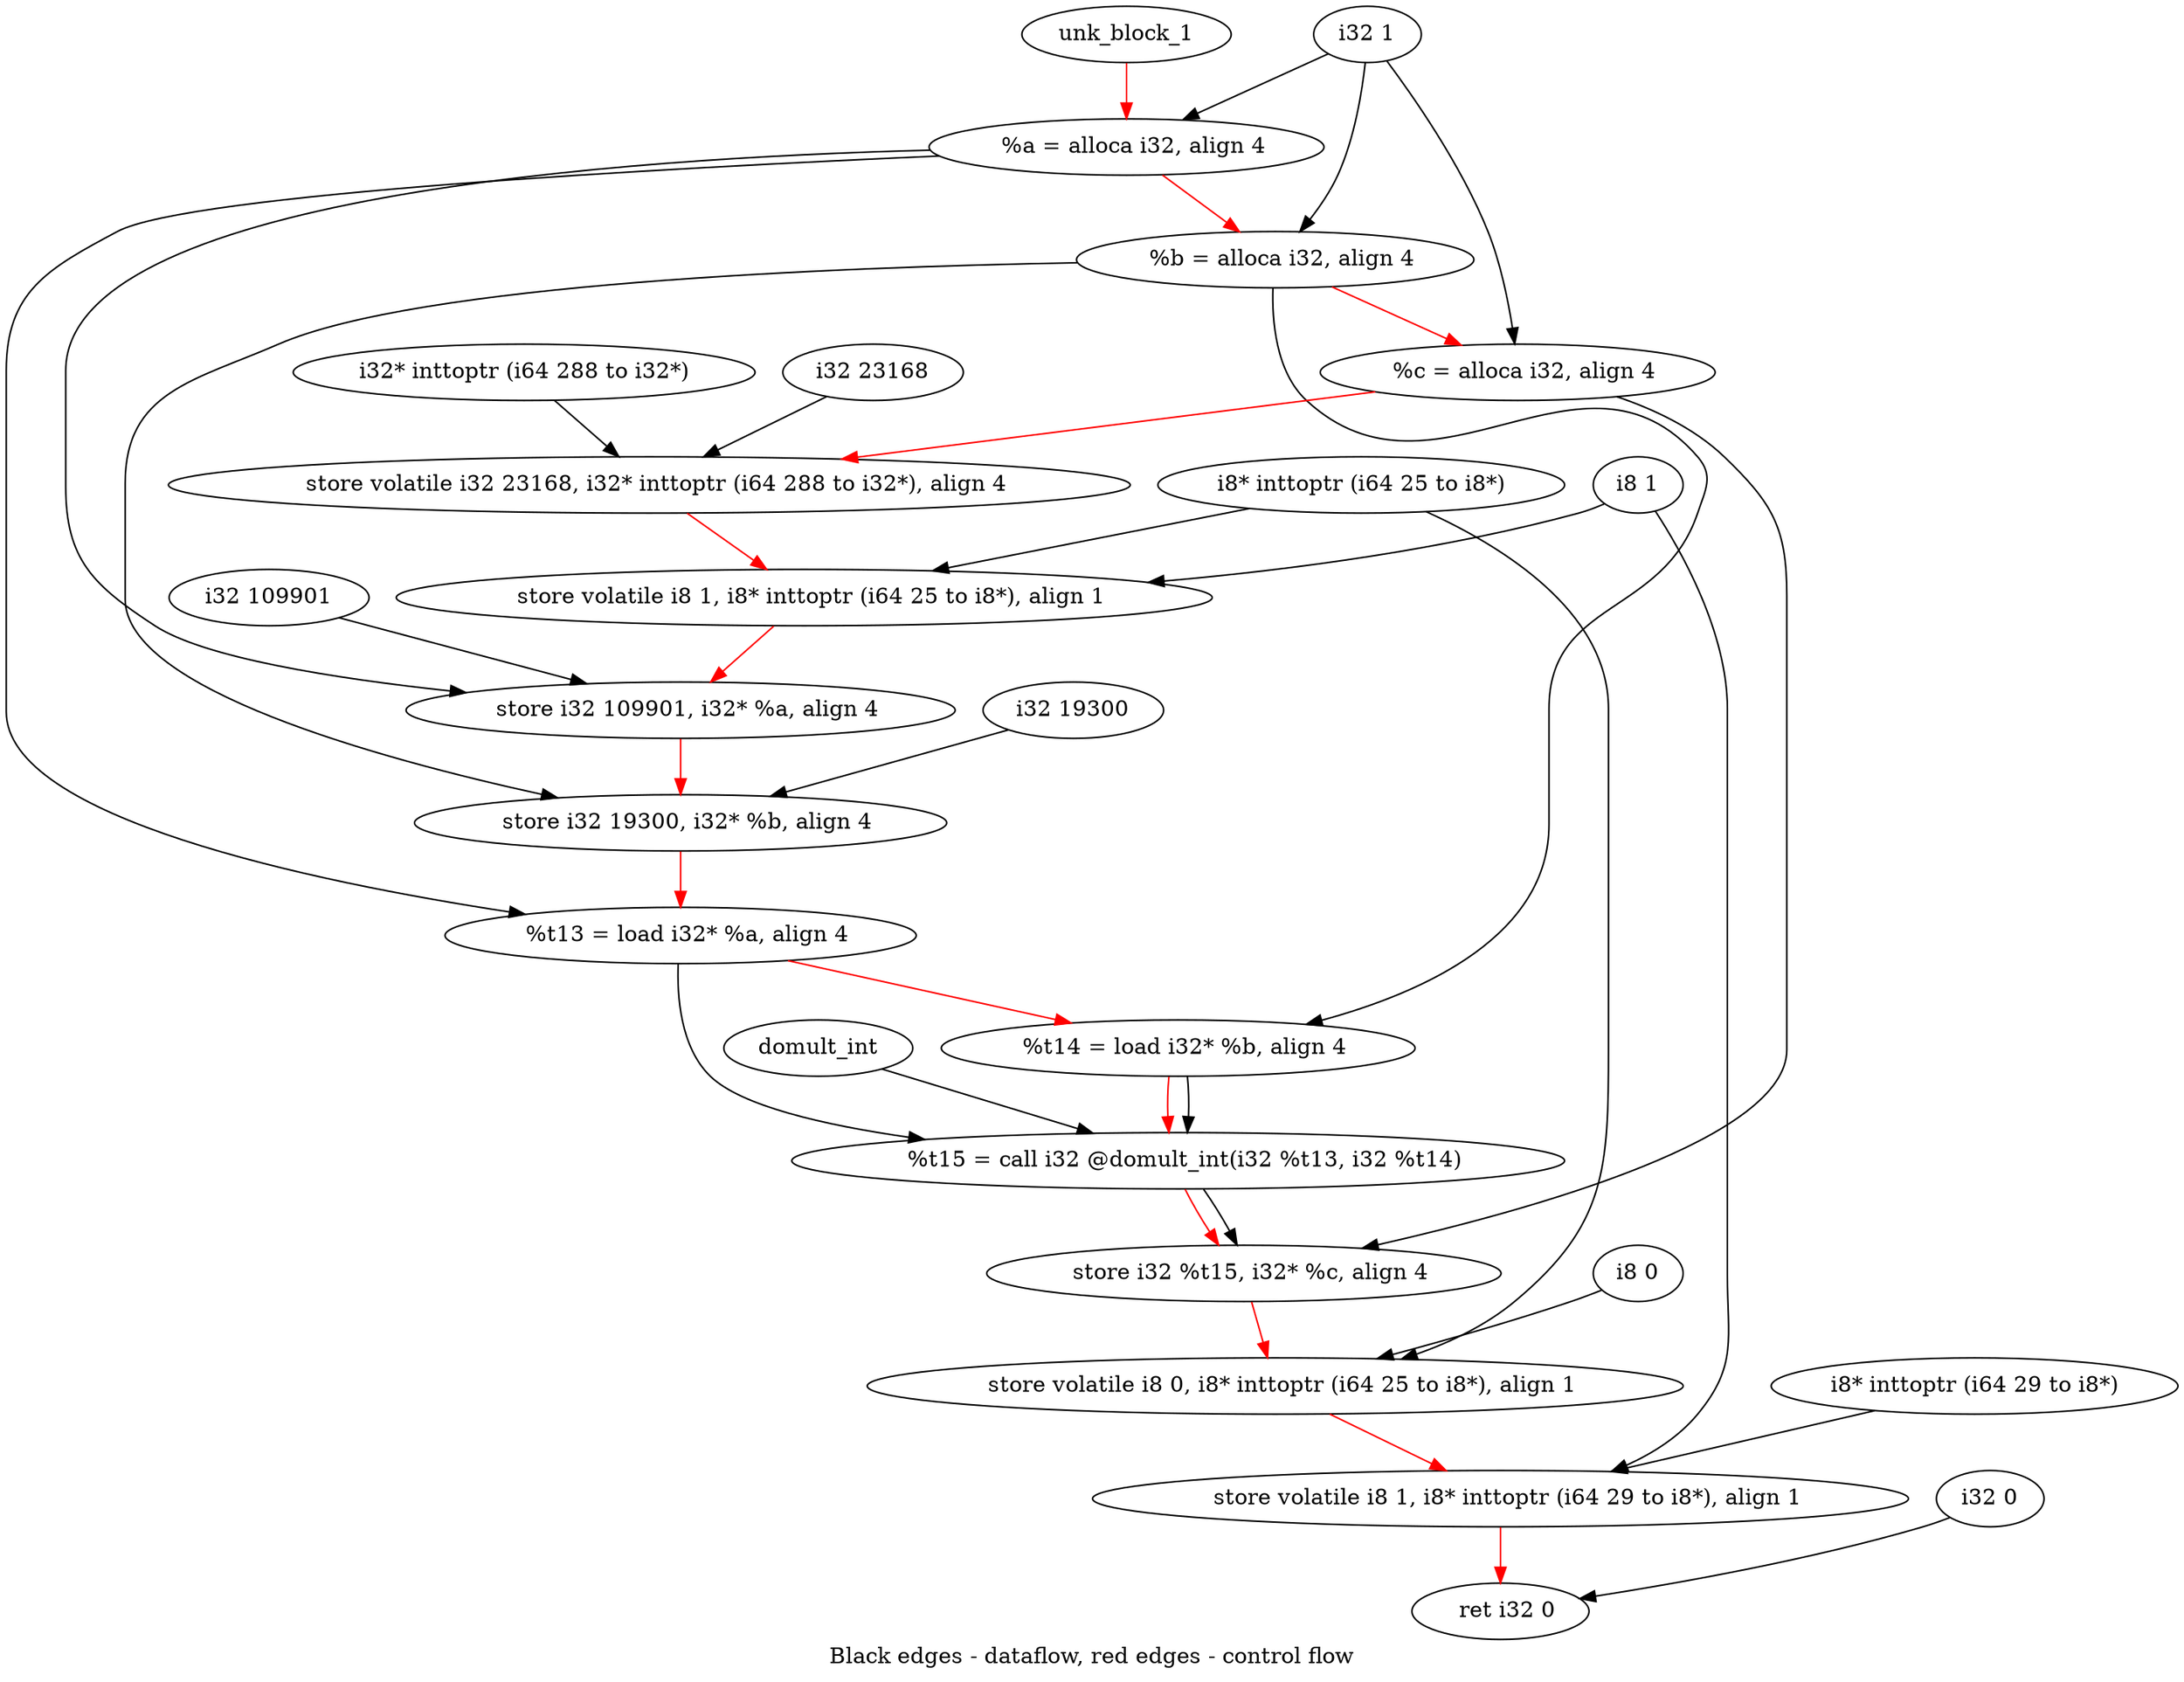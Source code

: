 digraph G {
compound=true
label="Black edges - dataflow, red edges - control flow"
"a" [label="  %a = alloca i32, align 4"]
"b" [label="  %b = alloca i32, align 4"]
"c" [label="  %c = alloca i32, align 4"]
"_1" [label="  store volatile i32 23168, i32* inttoptr (i64 288 to i32*), align 4"]
"_2" [label="  store volatile i8 1, i8* inttoptr (i64 25 to i8*), align 1"]
"_3" [label="  store i32 109901, i32* %a, align 4"]
"_4" [label="  store i32 19300, i32* %b, align 4"]
"t13" [label="  %t13 = load i32* %a, align 4"]
"t14" [label="  %t14 = load i32* %b, align 4"]
"t15" [label="  %t15 = call i32 @domult_int(i32 %t13, i32 %t14)"]
"_5" [label="  store i32 %t15, i32* %c, align 4"]
"_6" [label="  store volatile i8 0, i8* inttoptr (i64 25 to i8*), align 1"]
"_7" [label="  store volatile i8 1, i8* inttoptr (i64 29 to i8*), align 1"]
"_8" [label="  ret i32 0"]
"unk_block_1" -> "a"[color=red]
"i32 1" -> "a"
"a" -> "b"[color=red weight=2]
"i32 1" -> "b"
"b" -> "c"[color=red weight=2]
"i32 1" -> "c"
"c" -> "_1"[color=red weight=2]
"i32 23168" -> "_1"
"i32* inttoptr (i64 288 to i32*)" -> "_1"
"_1" -> "_2"[color=red weight=2]
"i8 1" -> "_2"
"i8* inttoptr (i64 25 to i8*)" -> "_2"
"_2" -> "_3"[color=red weight=2]
"i32 109901" -> "_3"
"a" -> "_3"
"_3" -> "_4"[color=red weight=2]
"i32 19300" -> "_4"
"b" -> "_4"
"_4" -> "t13"[color=red weight=2]
"a" -> "t13"
"t13" -> "t14"[color=red weight=2]
"b" -> "t14"
"t14" -> "t15"[color=red weight=2]
"t13" -> "t15"
"t14" -> "t15"
"domult_int" -> "t15"
"t15" -> "_5"[color=red weight=2]
"t15" -> "_5"
"c" -> "_5"
"_5" -> "_6"[color=red weight=2]
"i8 0" -> "_6"
"i8* inttoptr (i64 25 to i8*)" -> "_6"
"_6" -> "_7"[color=red weight=2]
"i8 1" -> "_7"
"i8* inttoptr (i64 29 to i8*)" -> "_7"
"_7" -> "_8"[color=red weight=2]
"i32 0" -> "_8"

}

